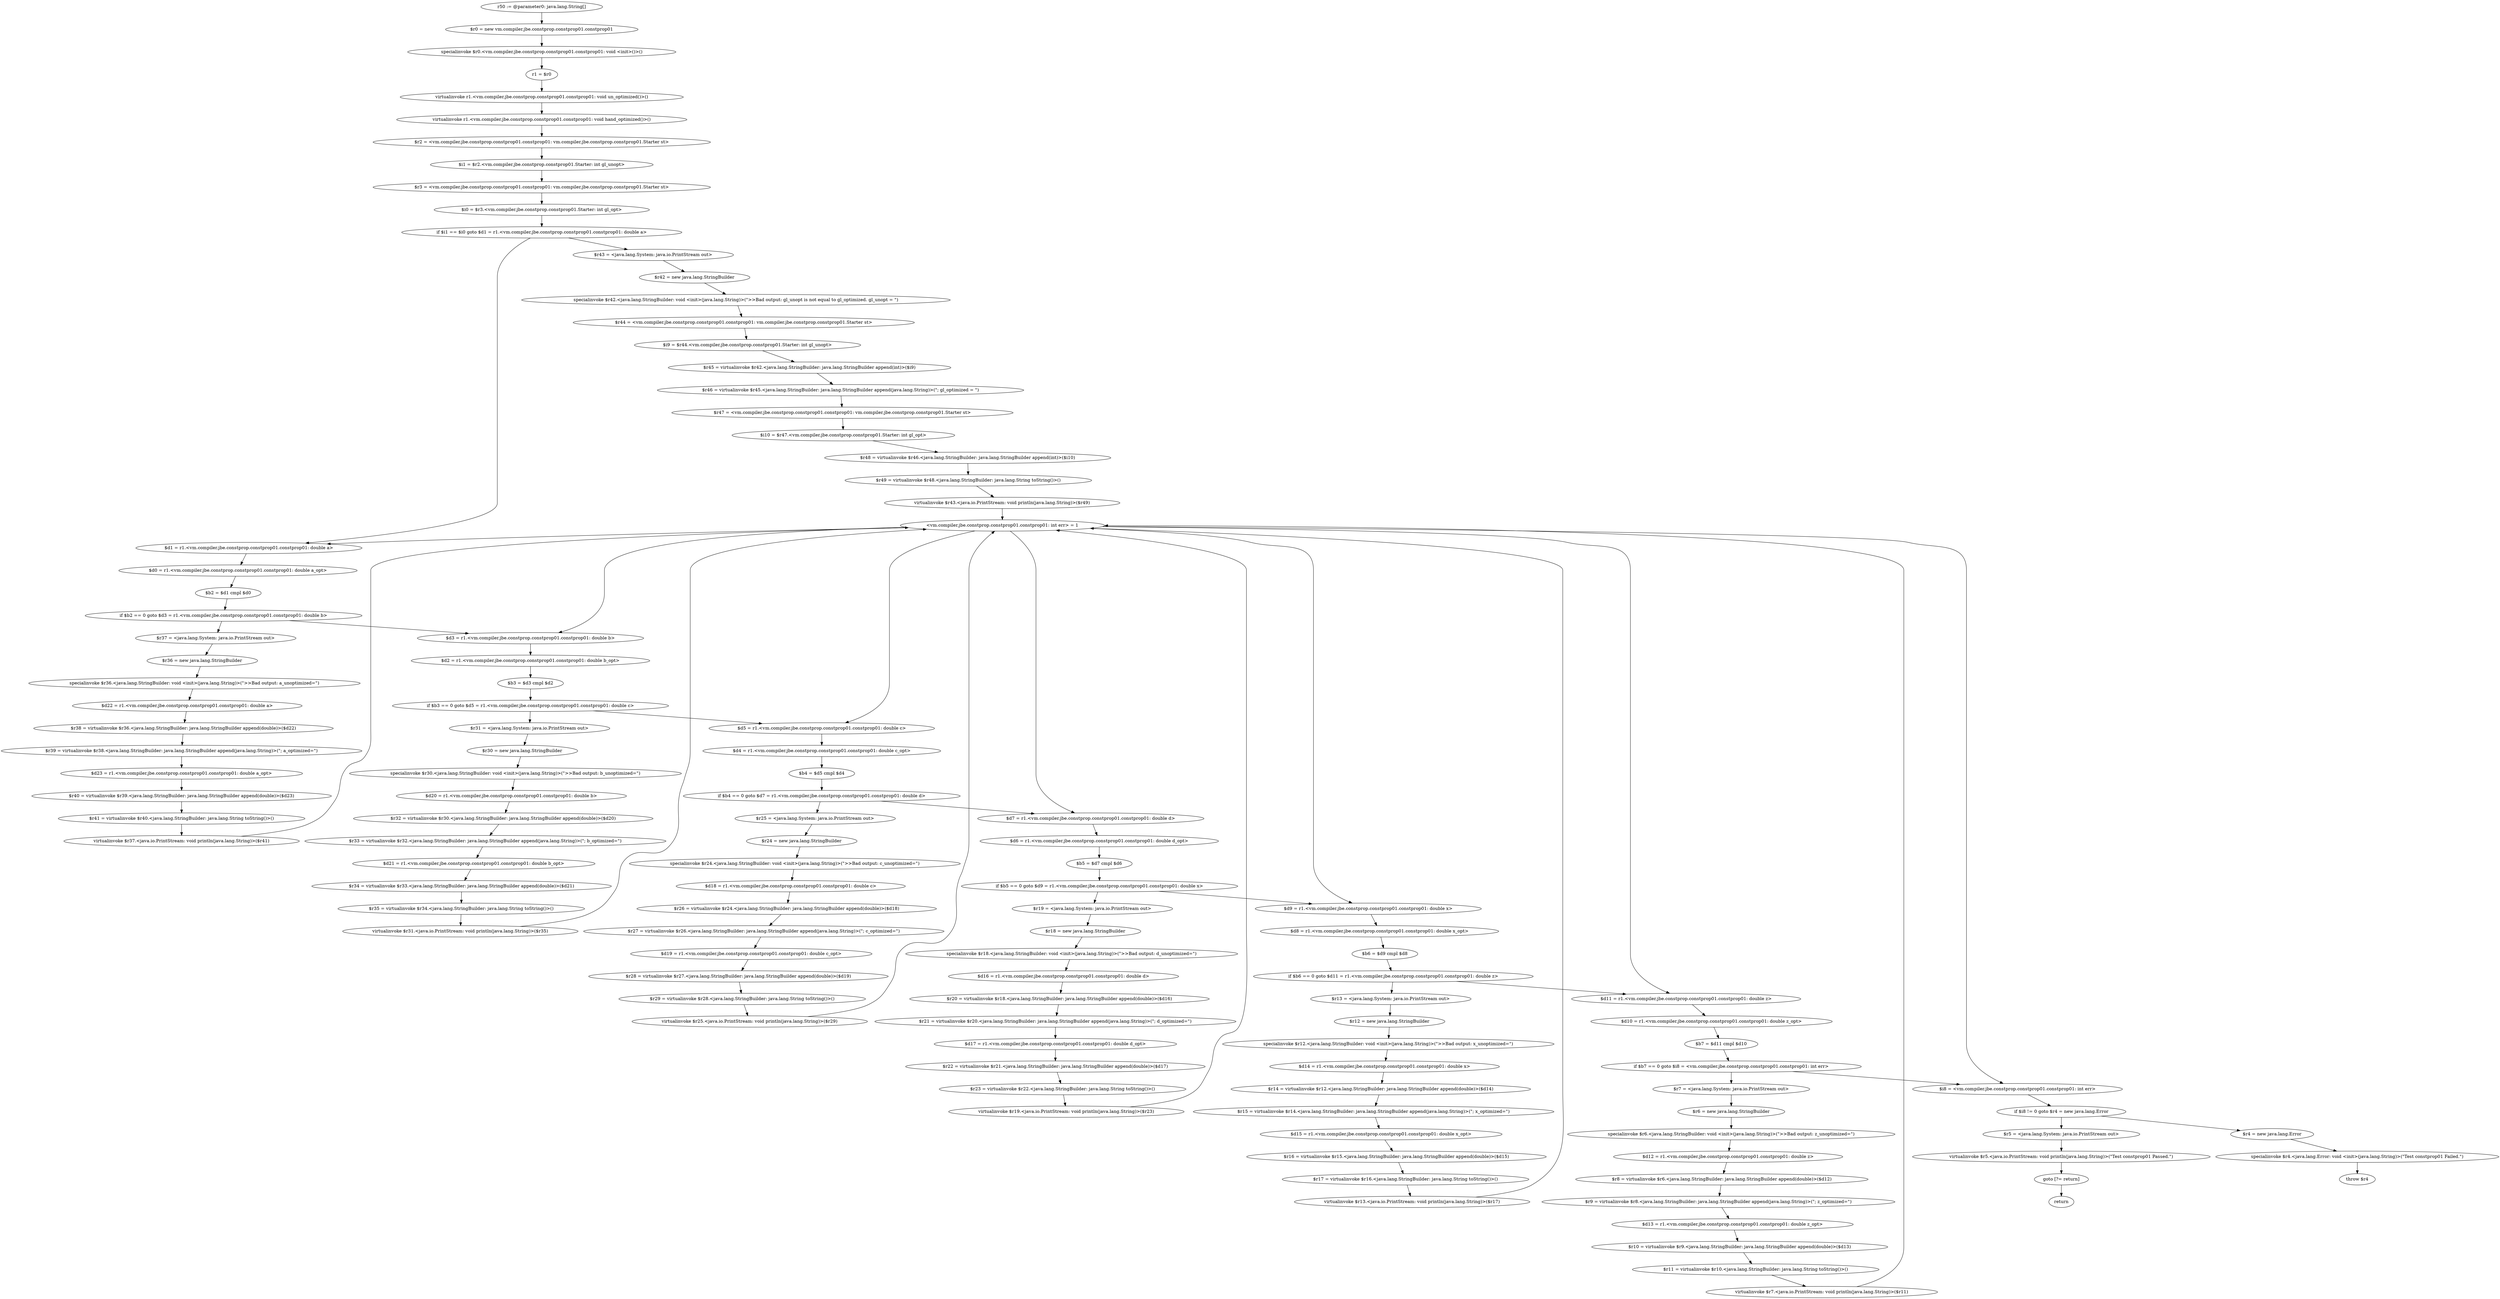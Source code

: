 digraph "unitGraph" {
    "r50 := @parameter0: java.lang.String[]"
    "$r0 = new vm.compiler.jbe.constprop.constprop01.constprop01"
    "specialinvoke $r0.<vm.compiler.jbe.constprop.constprop01.constprop01: void <init>()>()"
    "r1 = $r0"
    "virtualinvoke r1.<vm.compiler.jbe.constprop.constprop01.constprop01: void un_optimized()>()"
    "virtualinvoke r1.<vm.compiler.jbe.constprop.constprop01.constprop01: void hand_optimized()>()"
    "$r2 = <vm.compiler.jbe.constprop.constprop01.constprop01: vm.compiler.jbe.constprop.constprop01.Starter st>"
    "$i1 = $r2.<vm.compiler.jbe.constprop.constprop01.Starter: int gl_unopt>"
    "$r3 = <vm.compiler.jbe.constprop.constprop01.constprop01: vm.compiler.jbe.constprop.constprop01.Starter st>"
    "$i0 = $r3.<vm.compiler.jbe.constprop.constprop01.Starter: int gl_opt>"
    "if $i1 == $i0 goto $d1 = r1.<vm.compiler.jbe.constprop.constprop01.constprop01: double a>"
    "$r43 = <java.lang.System: java.io.PrintStream out>"
    "$r42 = new java.lang.StringBuilder"
    "specialinvoke $r42.<java.lang.StringBuilder: void <init>(java.lang.String)>(\">>Bad output: gl_unopt is not equal to gl_optimized. gl_unopt = \")"
    "$r44 = <vm.compiler.jbe.constprop.constprop01.constprop01: vm.compiler.jbe.constprop.constprop01.Starter st>"
    "$i9 = $r44.<vm.compiler.jbe.constprop.constprop01.Starter: int gl_unopt>"
    "$r45 = virtualinvoke $r42.<java.lang.StringBuilder: java.lang.StringBuilder append(int)>($i9)"
    "$r46 = virtualinvoke $r45.<java.lang.StringBuilder: java.lang.StringBuilder append(java.lang.String)>(\"; gl_optimized = \")"
    "$r47 = <vm.compiler.jbe.constprop.constprop01.constprop01: vm.compiler.jbe.constprop.constprop01.Starter st>"
    "$i10 = $r47.<vm.compiler.jbe.constprop.constprop01.Starter: int gl_opt>"
    "$r48 = virtualinvoke $r46.<java.lang.StringBuilder: java.lang.StringBuilder append(int)>($i10)"
    "$r49 = virtualinvoke $r48.<java.lang.StringBuilder: java.lang.String toString()>()"
    "virtualinvoke $r43.<java.io.PrintStream: void println(java.lang.String)>($r49)"
    "<vm.compiler.jbe.constprop.constprop01.constprop01: int err> = 1"
    "$d1 = r1.<vm.compiler.jbe.constprop.constprop01.constprop01: double a>"
    "$d0 = r1.<vm.compiler.jbe.constprop.constprop01.constprop01: double a_opt>"
    "$b2 = $d1 cmpl $d0"
    "if $b2 == 0 goto $d3 = r1.<vm.compiler.jbe.constprop.constprop01.constprop01: double b>"
    "$r37 = <java.lang.System: java.io.PrintStream out>"
    "$r36 = new java.lang.StringBuilder"
    "specialinvoke $r36.<java.lang.StringBuilder: void <init>(java.lang.String)>(\">>Bad output: a_unoptimized=\")"
    "$d22 = r1.<vm.compiler.jbe.constprop.constprop01.constprop01: double a>"
    "$r38 = virtualinvoke $r36.<java.lang.StringBuilder: java.lang.StringBuilder append(double)>($d22)"
    "$r39 = virtualinvoke $r38.<java.lang.StringBuilder: java.lang.StringBuilder append(java.lang.String)>(\"; a_optimized=\")"
    "$d23 = r1.<vm.compiler.jbe.constprop.constprop01.constprop01: double a_opt>"
    "$r40 = virtualinvoke $r39.<java.lang.StringBuilder: java.lang.StringBuilder append(double)>($d23)"
    "$r41 = virtualinvoke $r40.<java.lang.StringBuilder: java.lang.String toString()>()"
    "virtualinvoke $r37.<java.io.PrintStream: void println(java.lang.String)>($r41)"
    "$d3 = r1.<vm.compiler.jbe.constprop.constprop01.constprop01: double b>"
    "$d2 = r1.<vm.compiler.jbe.constprop.constprop01.constprop01: double b_opt>"
    "$b3 = $d3 cmpl $d2"
    "if $b3 == 0 goto $d5 = r1.<vm.compiler.jbe.constprop.constprop01.constprop01: double c>"
    "$r31 = <java.lang.System: java.io.PrintStream out>"
    "$r30 = new java.lang.StringBuilder"
    "specialinvoke $r30.<java.lang.StringBuilder: void <init>(java.lang.String)>(\">>Bad output: b_unoptimized=\")"
    "$d20 = r1.<vm.compiler.jbe.constprop.constprop01.constprop01: double b>"
    "$r32 = virtualinvoke $r30.<java.lang.StringBuilder: java.lang.StringBuilder append(double)>($d20)"
    "$r33 = virtualinvoke $r32.<java.lang.StringBuilder: java.lang.StringBuilder append(java.lang.String)>(\"; b_optimized=\")"
    "$d21 = r1.<vm.compiler.jbe.constprop.constprop01.constprop01: double b_opt>"
    "$r34 = virtualinvoke $r33.<java.lang.StringBuilder: java.lang.StringBuilder append(double)>($d21)"
    "$r35 = virtualinvoke $r34.<java.lang.StringBuilder: java.lang.String toString()>()"
    "virtualinvoke $r31.<java.io.PrintStream: void println(java.lang.String)>($r35)"
    "$d5 = r1.<vm.compiler.jbe.constprop.constprop01.constprop01: double c>"
    "$d4 = r1.<vm.compiler.jbe.constprop.constprop01.constprop01: double c_opt>"
    "$b4 = $d5 cmpl $d4"
    "if $b4 == 0 goto $d7 = r1.<vm.compiler.jbe.constprop.constprop01.constprop01: double d>"
    "$r25 = <java.lang.System: java.io.PrintStream out>"
    "$r24 = new java.lang.StringBuilder"
    "specialinvoke $r24.<java.lang.StringBuilder: void <init>(java.lang.String)>(\">>Bad output: c_unoptimized=\")"
    "$d18 = r1.<vm.compiler.jbe.constprop.constprop01.constprop01: double c>"
    "$r26 = virtualinvoke $r24.<java.lang.StringBuilder: java.lang.StringBuilder append(double)>($d18)"
    "$r27 = virtualinvoke $r26.<java.lang.StringBuilder: java.lang.StringBuilder append(java.lang.String)>(\"; c_optimized=\")"
    "$d19 = r1.<vm.compiler.jbe.constprop.constprop01.constprop01: double c_opt>"
    "$r28 = virtualinvoke $r27.<java.lang.StringBuilder: java.lang.StringBuilder append(double)>($d19)"
    "$r29 = virtualinvoke $r28.<java.lang.StringBuilder: java.lang.String toString()>()"
    "virtualinvoke $r25.<java.io.PrintStream: void println(java.lang.String)>($r29)"
    "$d7 = r1.<vm.compiler.jbe.constprop.constprop01.constprop01: double d>"
    "$d6 = r1.<vm.compiler.jbe.constprop.constprop01.constprop01: double d_opt>"
    "$b5 = $d7 cmpl $d6"
    "if $b5 == 0 goto $d9 = r1.<vm.compiler.jbe.constprop.constprop01.constprop01: double x>"
    "$r19 = <java.lang.System: java.io.PrintStream out>"
    "$r18 = new java.lang.StringBuilder"
    "specialinvoke $r18.<java.lang.StringBuilder: void <init>(java.lang.String)>(\">>Bad output: d_unoptimized=\")"
    "$d16 = r1.<vm.compiler.jbe.constprop.constprop01.constprop01: double d>"
    "$r20 = virtualinvoke $r18.<java.lang.StringBuilder: java.lang.StringBuilder append(double)>($d16)"
    "$r21 = virtualinvoke $r20.<java.lang.StringBuilder: java.lang.StringBuilder append(java.lang.String)>(\"; d_optimized=\")"
    "$d17 = r1.<vm.compiler.jbe.constprop.constprop01.constprop01: double d_opt>"
    "$r22 = virtualinvoke $r21.<java.lang.StringBuilder: java.lang.StringBuilder append(double)>($d17)"
    "$r23 = virtualinvoke $r22.<java.lang.StringBuilder: java.lang.String toString()>()"
    "virtualinvoke $r19.<java.io.PrintStream: void println(java.lang.String)>($r23)"
    "$d9 = r1.<vm.compiler.jbe.constprop.constprop01.constprop01: double x>"
    "$d8 = r1.<vm.compiler.jbe.constprop.constprop01.constprop01: double x_opt>"
    "$b6 = $d9 cmpl $d8"
    "if $b6 == 0 goto $d11 = r1.<vm.compiler.jbe.constprop.constprop01.constprop01: double z>"
    "$r13 = <java.lang.System: java.io.PrintStream out>"
    "$r12 = new java.lang.StringBuilder"
    "specialinvoke $r12.<java.lang.StringBuilder: void <init>(java.lang.String)>(\">>Bad output: x_unoptimized=\")"
    "$d14 = r1.<vm.compiler.jbe.constprop.constprop01.constprop01: double x>"
    "$r14 = virtualinvoke $r12.<java.lang.StringBuilder: java.lang.StringBuilder append(double)>($d14)"
    "$r15 = virtualinvoke $r14.<java.lang.StringBuilder: java.lang.StringBuilder append(java.lang.String)>(\"; x_optimized=\")"
    "$d15 = r1.<vm.compiler.jbe.constprop.constprop01.constprop01: double x_opt>"
    "$r16 = virtualinvoke $r15.<java.lang.StringBuilder: java.lang.StringBuilder append(double)>($d15)"
    "$r17 = virtualinvoke $r16.<java.lang.StringBuilder: java.lang.String toString()>()"
    "virtualinvoke $r13.<java.io.PrintStream: void println(java.lang.String)>($r17)"
    "$d11 = r1.<vm.compiler.jbe.constprop.constprop01.constprop01: double z>"
    "$d10 = r1.<vm.compiler.jbe.constprop.constprop01.constprop01: double z_opt>"
    "$b7 = $d11 cmpl $d10"
    "if $b7 == 0 goto $i8 = <vm.compiler.jbe.constprop.constprop01.constprop01: int err>"
    "$r7 = <java.lang.System: java.io.PrintStream out>"
    "$r6 = new java.lang.StringBuilder"
    "specialinvoke $r6.<java.lang.StringBuilder: void <init>(java.lang.String)>(\">>Bad output: z_unoptimized=\")"
    "$d12 = r1.<vm.compiler.jbe.constprop.constprop01.constprop01: double z>"
    "$r8 = virtualinvoke $r6.<java.lang.StringBuilder: java.lang.StringBuilder append(double)>($d12)"
    "$r9 = virtualinvoke $r8.<java.lang.StringBuilder: java.lang.StringBuilder append(java.lang.String)>(\"; z_optimized=\")"
    "$d13 = r1.<vm.compiler.jbe.constprop.constprop01.constprop01: double z_opt>"
    "$r10 = virtualinvoke $r9.<java.lang.StringBuilder: java.lang.StringBuilder append(double)>($d13)"
    "$r11 = virtualinvoke $r10.<java.lang.StringBuilder: java.lang.String toString()>()"
    "virtualinvoke $r7.<java.io.PrintStream: void println(java.lang.String)>($r11)"
    "$i8 = <vm.compiler.jbe.constprop.constprop01.constprop01: int err>"
    "if $i8 != 0 goto $r4 = new java.lang.Error"
    "$r5 = <java.lang.System: java.io.PrintStream out>"
    "virtualinvoke $r5.<java.io.PrintStream: void println(java.lang.String)>(\"Test constprop01 Passed.\")"
    "goto [?= return]"
    "$r4 = new java.lang.Error"
    "specialinvoke $r4.<java.lang.Error: void <init>(java.lang.String)>(\"Test constprop01 Failed.\")"
    "throw $r4"
    "return"
    "r50 := @parameter0: java.lang.String[]"->"$r0 = new vm.compiler.jbe.constprop.constprop01.constprop01";
    "$r0 = new vm.compiler.jbe.constprop.constprop01.constprop01"->"specialinvoke $r0.<vm.compiler.jbe.constprop.constprop01.constprop01: void <init>()>()";
    "specialinvoke $r0.<vm.compiler.jbe.constprop.constprop01.constprop01: void <init>()>()"->"r1 = $r0";
    "r1 = $r0"->"virtualinvoke r1.<vm.compiler.jbe.constprop.constprop01.constprop01: void un_optimized()>()";
    "virtualinvoke r1.<vm.compiler.jbe.constprop.constprop01.constprop01: void un_optimized()>()"->"virtualinvoke r1.<vm.compiler.jbe.constprop.constprop01.constprop01: void hand_optimized()>()";
    "virtualinvoke r1.<vm.compiler.jbe.constprop.constprop01.constprop01: void hand_optimized()>()"->"$r2 = <vm.compiler.jbe.constprop.constprop01.constprop01: vm.compiler.jbe.constprop.constprop01.Starter st>";
    "$r2 = <vm.compiler.jbe.constprop.constprop01.constprop01: vm.compiler.jbe.constprop.constprop01.Starter st>"->"$i1 = $r2.<vm.compiler.jbe.constprop.constprop01.Starter: int gl_unopt>";
    "$i1 = $r2.<vm.compiler.jbe.constprop.constprop01.Starter: int gl_unopt>"->"$r3 = <vm.compiler.jbe.constprop.constprop01.constprop01: vm.compiler.jbe.constprop.constprop01.Starter st>";
    "$r3 = <vm.compiler.jbe.constprop.constprop01.constprop01: vm.compiler.jbe.constprop.constprop01.Starter st>"->"$i0 = $r3.<vm.compiler.jbe.constprop.constprop01.Starter: int gl_opt>";
    "$i0 = $r3.<vm.compiler.jbe.constprop.constprop01.Starter: int gl_opt>"->"if $i1 == $i0 goto $d1 = r1.<vm.compiler.jbe.constprop.constprop01.constprop01: double a>";
    "if $i1 == $i0 goto $d1 = r1.<vm.compiler.jbe.constprop.constprop01.constprop01: double a>"->"$r43 = <java.lang.System: java.io.PrintStream out>";
    "if $i1 == $i0 goto $d1 = r1.<vm.compiler.jbe.constprop.constprop01.constprop01: double a>"->"$d1 = r1.<vm.compiler.jbe.constprop.constprop01.constprop01: double a>";
    "$r43 = <java.lang.System: java.io.PrintStream out>"->"$r42 = new java.lang.StringBuilder";
    "$r42 = new java.lang.StringBuilder"->"specialinvoke $r42.<java.lang.StringBuilder: void <init>(java.lang.String)>(\">>Bad output: gl_unopt is not equal to gl_optimized. gl_unopt = \")";
    "specialinvoke $r42.<java.lang.StringBuilder: void <init>(java.lang.String)>(\">>Bad output: gl_unopt is not equal to gl_optimized. gl_unopt = \")"->"$r44 = <vm.compiler.jbe.constprop.constprop01.constprop01: vm.compiler.jbe.constprop.constprop01.Starter st>";
    "$r44 = <vm.compiler.jbe.constprop.constprop01.constprop01: vm.compiler.jbe.constprop.constprop01.Starter st>"->"$i9 = $r44.<vm.compiler.jbe.constprop.constprop01.Starter: int gl_unopt>";
    "$i9 = $r44.<vm.compiler.jbe.constprop.constprop01.Starter: int gl_unopt>"->"$r45 = virtualinvoke $r42.<java.lang.StringBuilder: java.lang.StringBuilder append(int)>($i9)";
    "$r45 = virtualinvoke $r42.<java.lang.StringBuilder: java.lang.StringBuilder append(int)>($i9)"->"$r46 = virtualinvoke $r45.<java.lang.StringBuilder: java.lang.StringBuilder append(java.lang.String)>(\"; gl_optimized = \")";
    "$r46 = virtualinvoke $r45.<java.lang.StringBuilder: java.lang.StringBuilder append(java.lang.String)>(\"; gl_optimized = \")"->"$r47 = <vm.compiler.jbe.constprop.constprop01.constprop01: vm.compiler.jbe.constprop.constprop01.Starter st>";
    "$r47 = <vm.compiler.jbe.constprop.constprop01.constprop01: vm.compiler.jbe.constprop.constprop01.Starter st>"->"$i10 = $r47.<vm.compiler.jbe.constprop.constprop01.Starter: int gl_opt>";
    "$i10 = $r47.<vm.compiler.jbe.constprop.constprop01.Starter: int gl_opt>"->"$r48 = virtualinvoke $r46.<java.lang.StringBuilder: java.lang.StringBuilder append(int)>($i10)";
    "$r48 = virtualinvoke $r46.<java.lang.StringBuilder: java.lang.StringBuilder append(int)>($i10)"->"$r49 = virtualinvoke $r48.<java.lang.StringBuilder: java.lang.String toString()>()";
    "$r49 = virtualinvoke $r48.<java.lang.StringBuilder: java.lang.String toString()>()"->"virtualinvoke $r43.<java.io.PrintStream: void println(java.lang.String)>($r49)";
    "virtualinvoke $r43.<java.io.PrintStream: void println(java.lang.String)>($r49)"->"<vm.compiler.jbe.constprop.constprop01.constprop01: int err> = 1";
    "<vm.compiler.jbe.constprop.constprop01.constprop01: int err> = 1"->"$d1 = r1.<vm.compiler.jbe.constprop.constprop01.constprop01: double a>";
    "$d1 = r1.<vm.compiler.jbe.constprop.constprop01.constprop01: double a>"->"$d0 = r1.<vm.compiler.jbe.constprop.constprop01.constprop01: double a_opt>";
    "$d0 = r1.<vm.compiler.jbe.constprop.constprop01.constprop01: double a_opt>"->"$b2 = $d1 cmpl $d0";
    "$b2 = $d1 cmpl $d0"->"if $b2 == 0 goto $d3 = r1.<vm.compiler.jbe.constprop.constprop01.constprop01: double b>";
    "if $b2 == 0 goto $d3 = r1.<vm.compiler.jbe.constprop.constprop01.constprop01: double b>"->"$r37 = <java.lang.System: java.io.PrintStream out>";
    "if $b2 == 0 goto $d3 = r1.<vm.compiler.jbe.constprop.constprop01.constprop01: double b>"->"$d3 = r1.<vm.compiler.jbe.constprop.constprop01.constprop01: double b>";
    "$r37 = <java.lang.System: java.io.PrintStream out>"->"$r36 = new java.lang.StringBuilder";
    "$r36 = new java.lang.StringBuilder"->"specialinvoke $r36.<java.lang.StringBuilder: void <init>(java.lang.String)>(\">>Bad output: a_unoptimized=\")";
    "specialinvoke $r36.<java.lang.StringBuilder: void <init>(java.lang.String)>(\">>Bad output: a_unoptimized=\")"->"$d22 = r1.<vm.compiler.jbe.constprop.constprop01.constprop01: double a>";
    "$d22 = r1.<vm.compiler.jbe.constprop.constprop01.constprop01: double a>"->"$r38 = virtualinvoke $r36.<java.lang.StringBuilder: java.lang.StringBuilder append(double)>($d22)";
    "$r38 = virtualinvoke $r36.<java.lang.StringBuilder: java.lang.StringBuilder append(double)>($d22)"->"$r39 = virtualinvoke $r38.<java.lang.StringBuilder: java.lang.StringBuilder append(java.lang.String)>(\"; a_optimized=\")";
    "$r39 = virtualinvoke $r38.<java.lang.StringBuilder: java.lang.StringBuilder append(java.lang.String)>(\"; a_optimized=\")"->"$d23 = r1.<vm.compiler.jbe.constprop.constprop01.constprop01: double a_opt>";
    "$d23 = r1.<vm.compiler.jbe.constprop.constprop01.constprop01: double a_opt>"->"$r40 = virtualinvoke $r39.<java.lang.StringBuilder: java.lang.StringBuilder append(double)>($d23)";
    "$r40 = virtualinvoke $r39.<java.lang.StringBuilder: java.lang.StringBuilder append(double)>($d23)"->"$r41 = virtualinvoke $r40.<java.lang.StringBuilder: java.lang.String toString()>()";
    "$r41 = virtualinvoke $r40.<java.lang.StringBuilder: java.lang.String toString()>()"->"virtualinvoke $r37.<java.io.PrintStream: void println(java.lang.String)>($r41)";
    "virtualinvoke $r37.<java.io.PrintStream: void println(java.lang.String)>($r41)"->"<vm.compiler.jbe.constprop.constprop01.constprop01: int err> = 1";
    "<vm.compiler.jbe.constprop.constprop01.constprop01: int err> = 1"->"$d3 = r1.<vm.compiler.jbe.constprop.constprop01.constprop01: double b>";
    "$d3 = r1.<vm.compiler.jbe.constprop.constprop01.constprop01: double b>"->"$d2 = r1.<vm.compiler.jbe.constprop.constprop01.constprop01: double b_opt>";
    "$d2 = r1.<vm.compiler.jbe.constprop.constprop01.constprop01: double b_opt>"->"$b3 = $d3 cmpl $d2";
    "$b3 = $d3 cmpl $d2"->"if $b3 == 0 goto $d5 = r1.<vm.compiler.jbe.constprop.constprop01.constprop01: double c>";
    "if $b3 == 0 goto $d5 = r1.<vm.compiler.jbe.constprop.constprop01.constprop01: double c>"->"$r31 = <java.lang.System: java.io.PrintStream out>";
    "if $b3 == 0 goto $d5 = r1.<vm.compiler.jbe.constprop.constprop01.constprop01: double c>"->"$d5 = r1.<vm.compiler.jbe.constprop.constprop01.constprop01: double c>";
    "$r31 = <java.lang.System: java.io.PrintStream out>"->"$r30 = new java.lang.StringBuilder";
    "$r30 = new java.lang.StringBuilder"->"specialinvoke $r30.<java.lang.StringBuilder: void <init>(java.lang.String)>(\">>Bad output: b_unoptimized=\")";
    "specialinvoke $r30.<java.lang.StringBuilder: void <init>(java.lang.String)>(\">>Bad output: b_unoptimized=\")"->"$d20 = r1.<vm.compiler.jbe.constprop.constprop01.constprop01: double b>";
    "$d20 = r1.<vm.compiler.jbe.constprop.constprop01.constprop01: double b>"->"$r32 = virtualinvoke $r30.<java.lang.StringBuilder: java.lang.StringBuilder append(double)>($d20)";
    "$r32 = virtualinvoke $r30.<java.lang.StringBuilder: java.lang.StringBuilder append(double)>($d20)"->"$r33 = virtualinvoke $r32.<java.lang.StringBuilder: java.lang.StringBuilder append(java.lang.String)>(\"; b_optimized=\")";
    "$r33 = virtualinvoke $r32.<java.lang.StringBuilder: java.lang.StringBuilder append(java.lang.String)>(\"; b_optimized=\")"->"$d21 = r1.<vm.compiler.jbe.constprop.constprop01.constprop01: double b_opt>";
    "$d21 = r1.<vm.compiler.jbe.constprop.constprop01.constprop01: double b_opt>"->"$r34 = virtualinvoke $r33.<java.lang.StringBuilder: java.lang.StringBuilder append(double)>($d21)";
    "$r34 = virtualinvoke $r33.<java.lang.StringBuilder: java.lang.StringBuilder append(double)>($d21)"->"$r35 = virtualinvoke $r34.<java.lang.StringBuilder: java.lang.String toString()>()";
    "$r35 = virtualinvoke $r34.<java.lang.StringBuilder: java.lang.String toString()>()"->"virtualinvoke $r31.<java.io.PrintStream: void println(java.lang.String)>($r35)";
    "virtualinvoke $r31.<java.io.PrintStream: void println(java.lang.String)>($r35)"->"<vm.compiler.jbe.constprop.constprop01.constprop01: int err> = 1";
    "<vm.compiler.jbe.constprop.constprop01.constprop01: int err> = 1"->"$d5 = r1.<vm.compiler.jbe.constprop.constprop01.constprop01: double c>";
    "$d5 = r1.<vm.compiler.jbe.constprop.constprop01.constprop01: double c>"->"$d4 = r1.<vm.compiler.jbe.constprop.constprop01.constprop01: double c_opt>";
    "$d4 = r1.<vm.compiler.jbe.constprop.constprop01.constprop01: double c_opt>"->"$b4 = $d5 cmpl $d4";
    "$b4 = $d5 cmpl $d4"->"if $b4 == 0 goto $d7 = r1.<vm.compiler.jbe.constprop.constprop01.constprop01: double d>";
    "if $b4 == 0 goto $d7 = r1.<vm.compiler.jbe.constprop.constprop01.constprop01: double d>"->"$r25 = <java.lang.System: java.io.PrintStream out>";
    "if $b4 == 0 goto $d7 = r1.<vm.compiler.jbe.constprop.constprop01.constprop01: double d>"->"$d7 = r1.<vm.compiler.jbe.constprop.constprop01.constprop01: double d>";
    "$r25 = <java.lang.System: java.io.PrintStream out>"->"$r24 = new java.lang.StringBuilder";
    "$r24 = new java.lang.StringBuilder"->"specialinvoke $r24.<java.lang.StringBuilder: void <init>(java.lang.String)>(\">>Bad output: c_unoptimized=\")";
    "specialinvoke $r24.<java.lang.StringBuilder: void <init>(java.lang.String)>(\">>Bad output: c_unoptimized=\")"->"$d18 = r1.<vm.compiler.jbe.constprop.constprop01.constprop01: double c>";
    "$d18 = r1.<vm.compiler.jbe.constprop.constprop01.constprop01: double c>"->"$r26 = virtualinvoke $r24.<java.lang.StringBuilder: java.lang.StringBuilder append(double)>($d18)";
    "$r26 = virtualinvoke $r24.<java.lang.StringBuilder: java.lang.StringBuilder append(double)>($d18)"->"$r27 = virtualinvoke $r26.<java.lang.StringBuilder: java.lang.StringBuilder append(java.lang.String)>(\"; c_optimized=\")";
    "$r27 = virtualinvoke $r26.<java.lang.StringBuilder: java.lang.StringBuilder append(java.lang.String)>(\"; c_optimized=\")"->"$d19 = r1.<vm.compiler.jbe.constprop.constprop01.constprop01: double c_opt>";
    "$d19 = r1.<vm.compiler.jbe.constprop.constprop01.constprop01: double c_opt>"->"$r28 = virtualinvoke $r27.<java.lang.StringBuilder: java.lang.StringBuilder append(double)>($d19)";
    "$r28 = virtualinvoke $r27.<java.lang.StringBuilder: java.lang.StringBuilder append(double)>($d19)"->"$r29 = virtualinvoke $r28.<java.lang.StringBuilder: java.lang.String toString()>()";
    "$r29 = virtualinvoke $r28.<java.lang.StringBuilder: java.lang.String toString()>()"->"virtualinvoke $r25.<java.io.PrintStream: void println(java.lang.String)>($r29)";
    "virtualinvoke $r25.<java.io.PrintStream: void println(java.lang.String)>($r29)"->"<vm.compiler.jbe.constprop.constprop01.constprop01: int err> = 1";
    "<vm.compiler.jbe.constprop.constprop01.constprop01: int err> = 1"->"$d7 = r1.<vm.compiler.jbe.constprop.constprop01.constprop01: double d>";
    "$d7 = r1.<vm.compiler.jbe.constprop.constprop01.constprop01: double d>"->"$d6 = r1.<vm.compiler.jbe.constprop.constprop01.constprop01: double d_opt>";
    "$d6 = r1.<vm.compiler.jbe.constprop.constprop01.constprop01: double d_opt>"->"$b5 = $d7 cmpl $d6";
    "$b5 = $d7 cmpl $d6"->"if $b5 == 0 goto $d9 = r1.<vm.compiler.jbe.constprop.constprop01.constprop01: double x>";
    "if $b5 == 0 goto $d9 = r1.<vm.compiler.jbe.constprop.constprop01.constprop01: double x>"->"$r19 = <java.lang.System: java.io.PrintStream out>";
    "if $b5 == 0 goto $d9 = r1.<vm.compiler.jbe.constprop.constprop01.constprop01: double x>"->"$d9 = r1.<vm.compiler.jbe.constprop.constprop01.constprop01: double x>";
    "$r19 = <java.lang.System: java.io.PrintStream out>"->"$r18 = new java.lang.StringBuilder";
    "$r18 = new java.lang.StringBuilder"->"specialinvoke $r18.<java.lang.StringBuilder: void <init>(java.lang.String)>(\">>Bad output: d_unoptimized=\")";
    "specialinvoke $r18.<java.lang.StringBuilder: void <init>(java.lang.String)>(\">>Bad output: d_unoptimized=\")"->"$d16 = r1.<vm.compiler.jbe.constprop.constprop01.constprop01: double d>";
    "$d16 = r1.<vm.compiler.jbe.constprop.constprop01.constprop01: double d>"->"$r20 = virtualinvoke $r18.<java.lang.StringBuilder: java.lang.StringBuilder append(double)>($d16)";
    "$r20 = virtualinvoke $r18.<java.lang.StringBuilder: java.lang.StringBuilder append(double)>($d16)"->"$r21 = virtualinvoke $r20.<java.lang.StringBuilder: java.lang.StringBuilder append(java.lang.String)>(\"; d_optimized=\")";
    "$r21 = virtualinvoke $r20.<java.lang.StringBuilder: java.lang.StringBuilder append(java.lang.String)>(\"; d_optimized=\")"->"$d17 = r1.<vm.compiler.jbe.constprop.constprop01.constprop01: double d_opt>";
    "$d17 = r1.<vm.compiler.jbe.constprop.constprop01.constprop01: double d_opt>"->"$r22 = virtualinvoke $r21.<java.lang.StringBuilder: java.lang.StringBuilder append(double)>($d17)";
    "$r22 = virtualinvoke $r21.<java.lang.StringBuilder: java.lang.StringBuilder append(double)>($d17)"->"$r23 = virtualinvoke $r22.<java.lang.StringBuilder: java.lang.String toString()>()";
    "$r23 = virtualinvoke $r22.<java.lang.StringBuilder: java.lang.String toString()>()"->"virtualinvoke $r19.<java.io.PrintStream: void println(java.lang.String)>($r23)";
    "virtualinvoke $r19.<java.io.PrintStream: void println(java.lang.String)>($r23)"->"<vm.compiler.jbe.constprop.constprop01.constprop01: int err> = 1";
    "<vm.compiler.jbe.constprop.constprop01.constprop01: int err> = 1"->"$d9 = r1.<vm.compiler.jbe.constprop.constprop01.constprop01: double x>";
    "$d9 = r1.<vm.compiler.jbe.constprop.constprop01.constprop01: double x>"->"$d8 = r1.<vm.compiler.jbe.constprop.constprop01.constprop01: double x_opt>";
    "$d8 = r1.<vm.compiler.jbe.constprop.constprop01.constprop01: double x_opt>"->"$b6 = $d9 cmpl $d8";
    "$b6 = $d9 cmpl $d8"->"if $b6 == 0 goto $d11 = r1.<vm.compiler.jbe.constprop.constprop01.constprop01: double z>";
    "if $b6 == 0 goto $d11 = r1.<vm.compiler.jbe.constprop.constprop01.constprop01: double z>"->"$r13 = <java.lang.System: java.io.PrintStream out>";
    "if $b6 == 0 goto $d11 = r1.<vm.compiler.jbe.constprop.constprop01.constprop01: double z>"->"$d11 = r1.<vm.compiler.jbe.constprop.constprop01.constprop01: double z>";
    "$r13 = <java.lang.System: java.io.PrintStream out>"->"$r12 = new java.lang.StringBuilder";
    "$r12 = new java.lang.StringBuilder"->"specialinvoke $r12.<java.lang.StringBuilder: void <init>(java.lang.String)>(\">>Bad output: x_unoptimized=\")";
    "specialinvoke $r12.<java.lang.StringBuilder: void <init>(java.lang.String)>(\">>Bad output: x_unoptimized=\")"->"$d14 = r1.<vm.compiler.jbe.constprop.constprop01.constprop01: double x>";
    "$d14 = r1.<vm.compiler.jbe.constprop.constprop01.constprop01: double x>"->"$r14 = virtualinvoke $r12.<java.lang.StringBuilder: java.lang.StringBuilder append(double)>($d14)";
    "$r14 = virtualinvoke $r12.<java.lang.StringBuilder: java.lang.StringBuilder append(double)>($d14)"->"$r15 = virtualinvoke $r14.<java.lang.StringBuilder: java.lang.StringBuilder append(java.lang.String)>(\"; x_optimized=\")";
    "$r15 = virtualinvoke $r14.<java.lang.StringBuilder: java.lang.StringBuilder append(java.lang.String)>(\"; x_optimized=\")"->"$d15 = r1.<vm.compiler.jbe.constprop.constprop01.constprop01: double x_opt>";
    "$d15 = r1.<vm.compiler.jbe.constprop.constprop01.constprop01: double x_opt>"->"$r16 = virtualinvoke $r15.<java.lang.StringBuilder: java.lang.StringBuilder append(double)>($d15)";
    "$r16 = virtualinvoke $r15.<java.lang.StringBuilder: java.lang.StringBuilder append(double)>($d15)"->"$r17 = virtualinvoke $r16.<java.lang.StringBuilder: java.lang.String toString()>()";
    "$r17 = virtualinvoke $r16.<java.lang.StringBuilder: java.lang.String toString()>()"->"virtualinvoke $r13.<java.io.PrintStream: void println(java.lang.String)>($r17)";
    "virtualinvoke $r13.<java.io.PrintStream: void println(java.lang.String)>($r17)"->"<vm.compiler.jbe.constprop.constprop01.constprop01: int err> = 1";
    "<vm.compiler.jbe.constprop.constprop01.constprop01: int err> = 1"->"$d11 = r1.<vm.compiler.jbe.constprop.constprop01.constprop01: double z>";
    "$d11 = r1.<vm.compiler.jbe.constprop.constprop01.constprop01: double z>"->"$d10 = r1.<vm.compiler.jbe.constprop.constprop01.constprop01: double z_opt>";
    "$d10 = r1.<vm.compiler.jbe.constprop.constprop01.constprop01: double z_opt>"->"$b7 = $d11 cmpl $d10";
    "$b7 = $d11 cmpl $d10"->"if $b7 == 0 goto $i8 = <vm.compiler.jbe.constprop.constprop01.constprop01: int err>";
    "if $b7 == 0 goto $i8 = <vm.compiler.jbe.constprop.constprop01.constprop01: int err>"->"$r7 = <java.lang.System: java.io.PrintStream out>";
    "if $b7 == 0 goto $i8 = <vm.compiler.jbe.constprop.constprop01.constprop01: int err>"->"$i8 = <vm.compiler.jbe.constprop.constprop01.constprop01: int err>";
    "$r7 = <java.lang.System: java.io.PrintStream out>"->"$r6 = new java.lang.StringBuilder";
    "$r6 = new java.lang.StringBuilder"->"specialinvoke $r6.<java.lang.StringBuilder: void <init>(java.lang.String)>(\">>Bad output: z_unoptimized=\")";
    "specialinvoke $r6.<java.lang.StringBuilder: void <init>(java.lang.String)>(\">>Bad output: z_unoptimized=\")"->"$d12 = r1.<vm.compiler.jbe.constprop.constprop01.constprop01: double z>";
    "$d12 = r1.<vm.compiler.jbe.constprop.constprop01.constprop01: double z>"->"$r8 = virtualinvoke $r6.<java.lang.StringBuilder: java.lang.StringBuilder append(double)>($d12)";
    "$r8 = virtualinvoke $r6.<java.lang.StringBuilder: java.lang.StringBuilder append(double)>($d12)"->"$r9 = virtualinvoke $r8.<java.lang.StringBuilder: java.lang.StringBuilder append(java.lang.String)>(\"; z_optimized=\")";
    "$r9 = virtualinvoke $r8.<java.lang.StringBuilder: java.lang.StringBuilder append(java.lang.String)>(\"; z_optimized=\")"->"$d13 = r1.<vm.compiler.jbe.constprop.constprop01.constprop01: double z_opt>";
    "$d13 = r1.<vm.compiler.jbe.constprop.constprop01.constprop01: double z_opt>"->"$r10 = virtualinvoke $r9.<java.lang.StringBuilder: java.lang.StringBuilder append(double)>($d13)";
    "$r10 = virtualinvoke $r9.<java.lang.StringBuilder: java.lang.StringBuilder append(double)>($d13)"->"$r11 = virtualinvoke $r10.<java.lang.StringBuilder: java.lang.String toString()>()";
    "$r11 = virtualinvoke $r10.<java.lang.StringBuilder: java.lang.String toString()>()"->"virtualinvoke $r7.<java.io.PrintStream: void println(java.lang.String)>($r11)";
    "virtualinvoke $r7.<java.io.PrintStream: void println(java.lang.String)>($r11)"->"<vm.compiler.jbe.constprop.constprop01.constprop01: int err> = 1";
    "<vm.compiler.jbe.constprop.constprop01.constprop01: int err> = 1"->"$i8 = <vm.compiler.jbe.constprop.constprop01.constprop01: int err>";
    "$i8 = <vm.compiler.jbe.constprop.constprop01.constprop01: int err>"->"if $i8 != 0 goto $r4 = new java.lang.Error";
    "if $i8 != 0 goto $r4 = new java.lang.Error"->"$r5 = <java.lang.System: java.io.PrintStream out>";
    "if $i8 != 0 goto $r4 = new java.lang.Error"->"$r4 = new java.lang.Error";
    "$r5 = <java.lang.System: java.io.PrintStream out>"->"virtualinvoke $r5.<java.io.PrintStream: void println(java.lang.String)>(\"Test constprop01 Passed.\")";
    "virtualinvoke $r5.<java.io.PrintStream: void println(java.lang.String)>(\"Test constprop01 Passed.\")"->"goto [?= return]";
    "goto [?= return]"->"return";
    "$r4 = new java.lang.Error"->"specialinvoke $r4.<java.lang.Error: void <init>(java.lang.String)>(\"Test constprop01 Failed.\")";
    "specialinvoke $r4.<java.lang.Error: void <init>(java.lang.String)>(\"Test constprop01 Failed.\")"->"throw $r4";
}
